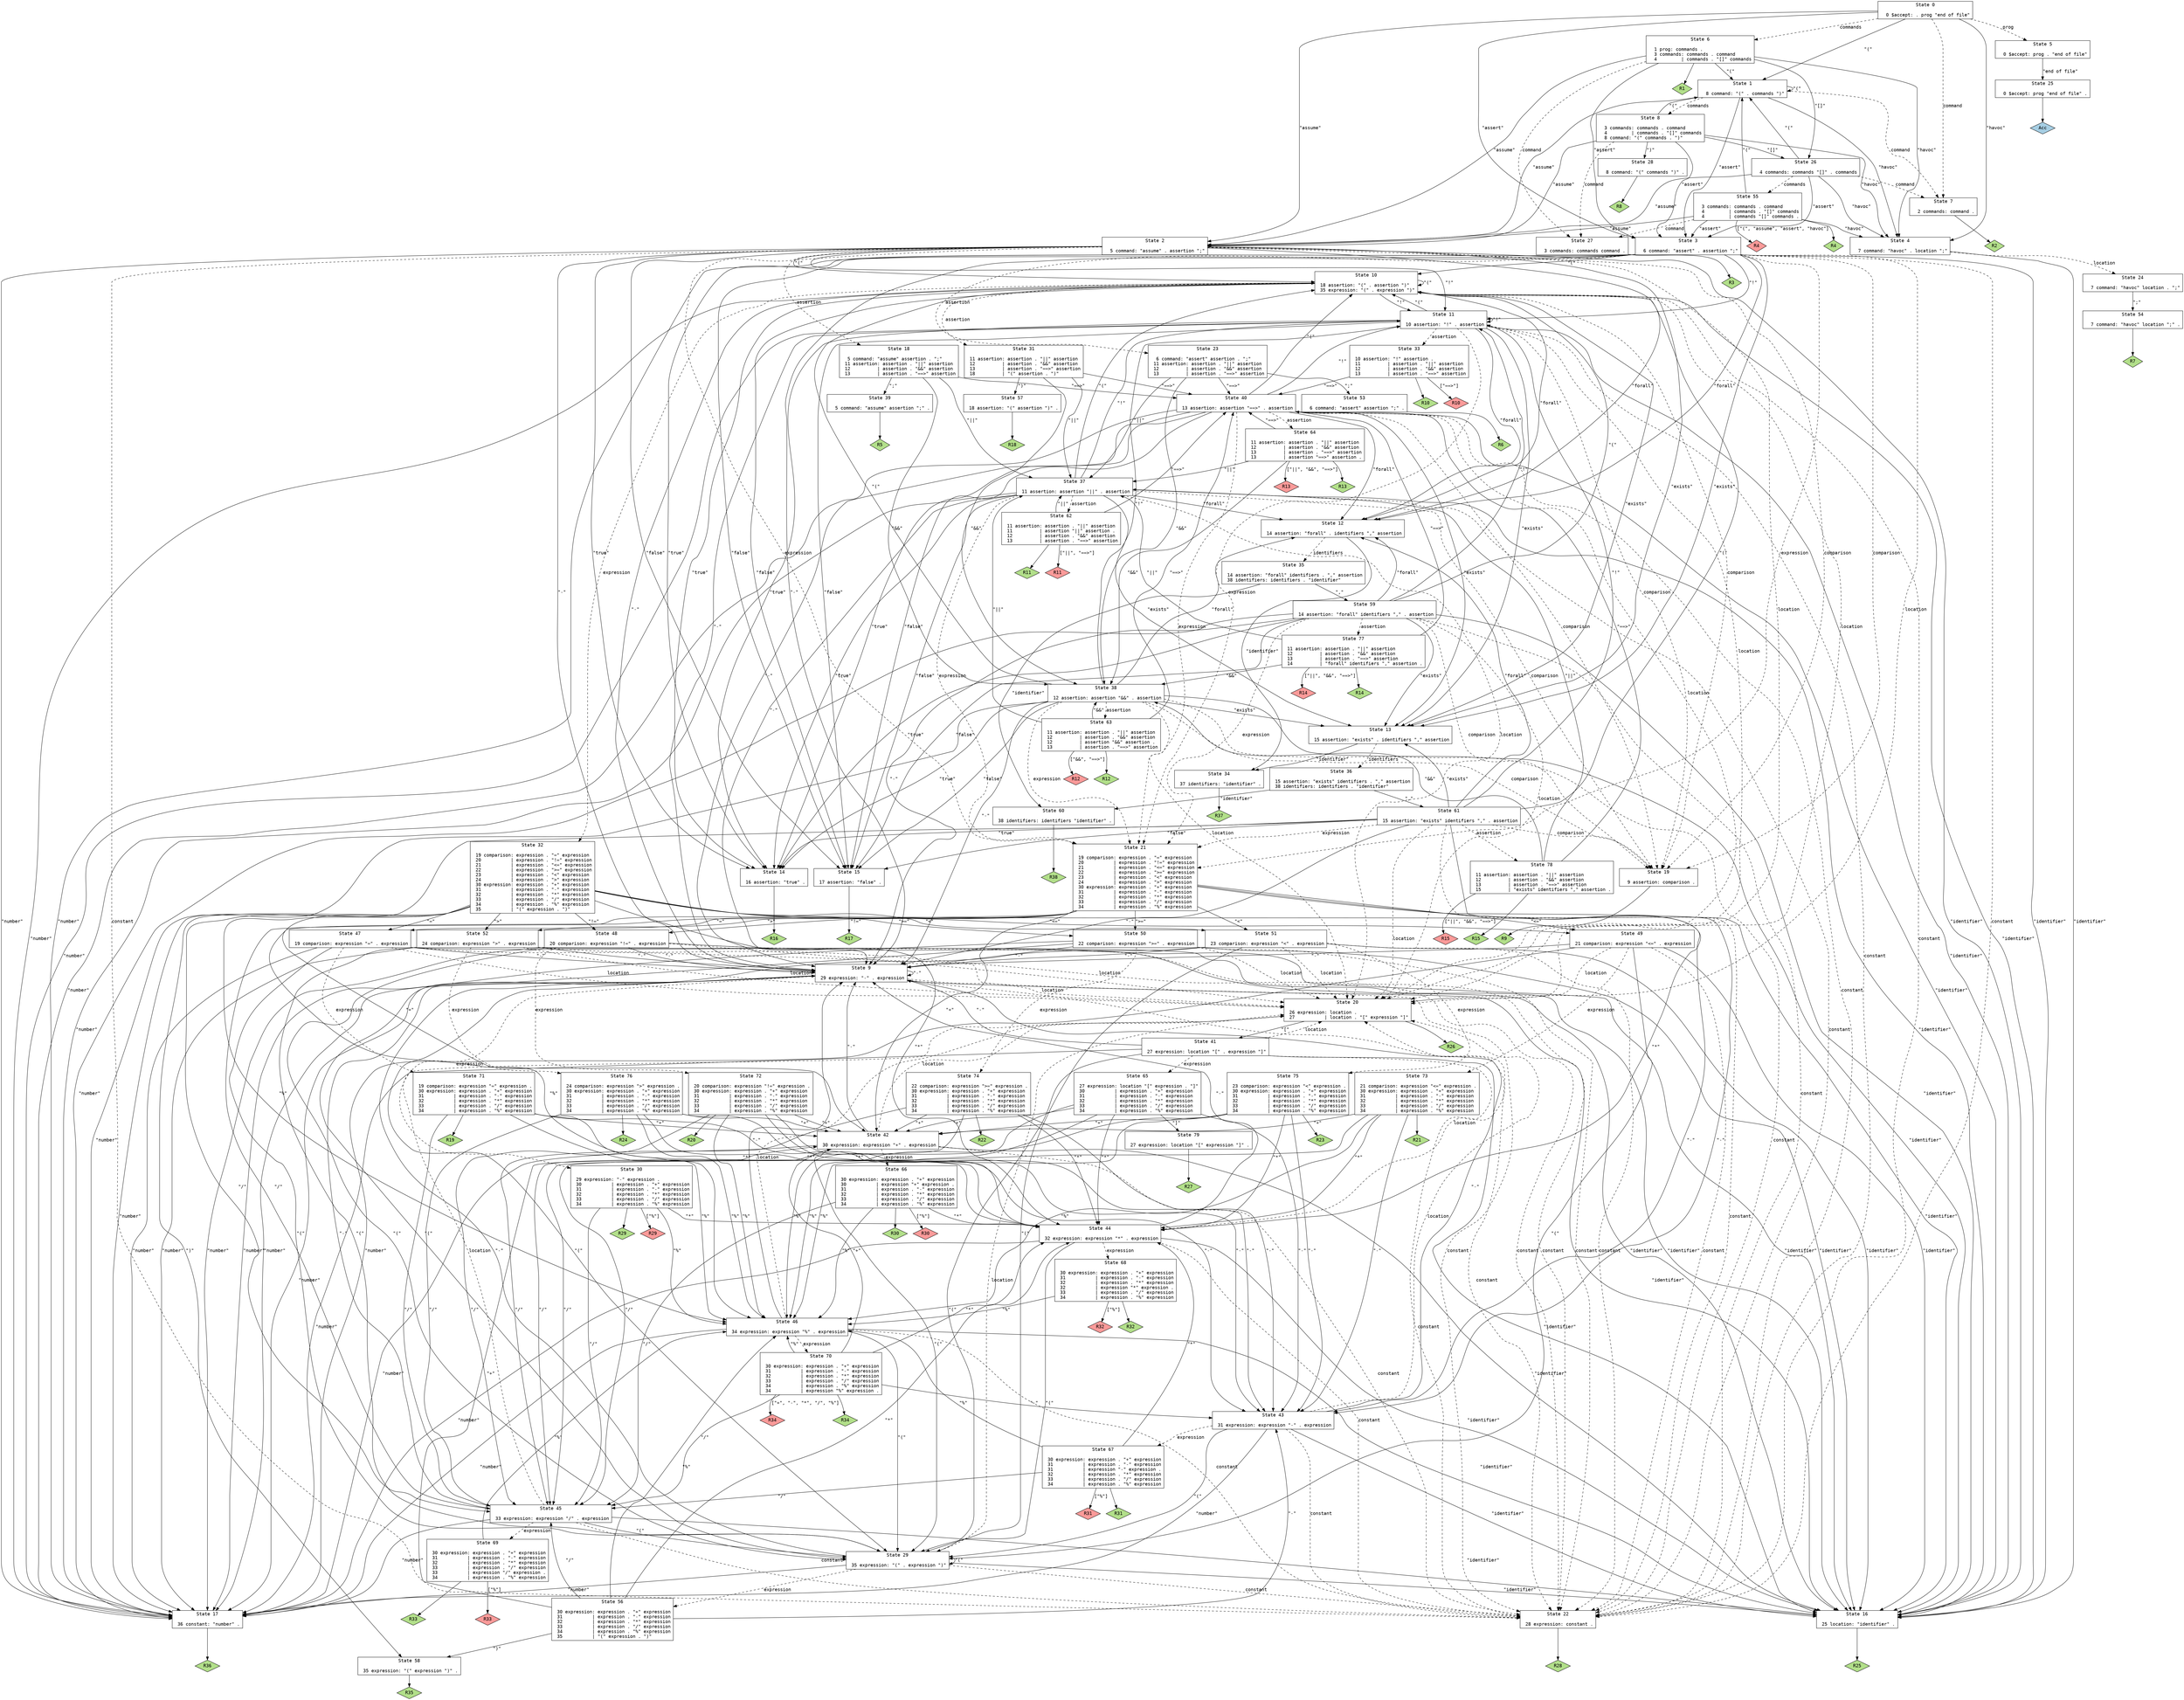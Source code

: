 // Generated by GNU Bison 3.4.
// Report bugs to <bug-bison@gnu.org>.
// Home page: <http://www.gnu.org/software/bison/>.

digraph "/home/ferhat/git/vc-gen/gc/gc-parser.yy"
{
  node [fontname = courier, shape = box, colorscheme = paired6]
  edge [fontname = courier]

  0 [label="State 0\n\l  0 $accept: . prog \"end of file\"\l"]
  0 -> 1 [style=solid label="\"(\""]
  0 -> 2 [style=solid label="\"assume\""]
  0 -> 3 [style=solid label="\"assert\""]
  0 -> 4 [style=solid label="\"havoc\""]
  0 -> 5 [style=dashed label="prog"]
  0 -> 6 [style=dashed label="commands"]
  0 -> 7 [style=dashed label="command"]
  1 [label="State 1\n\l  8 command: \"(\" . commands \")\"\l"]
  1 -> 1 [style=solid label="\"(\""]
  1 -> 2 [style=solid label="\"assume\""]
  1 -> 3 [style=solid label="\"assert\""]
  1 -> 4 [style=solid label="\"havoc\""]
  1 -> 8 [style=dashed label="commands"]
  1 -> 7 [style=dashed label="command"]
  2 [label="State 2\n\l  5 command: \"assume\" . assertion \";\"\l"]
  2 -> 9 [style=solid label="\"-\""]
  2 -> 10 [style=solid label="\"(\""]
  2 -> 11 [style=solid label="\"!\""]
  2 -> 12 [style=solid label="\"forall\""]
  2 -> 13 [style=solid label="\"exists\""]
  2 -> 14 [style=solid label="\"true\""]
  2 -> 15 [style=solid label="\"false\""]
  2 -> 16 [style=solid label="\"identifier\""]
  2 -> 17 [style=solid label="\"number\""]
  2 -> 18 [style=dashed label="assertion"]
  2 -> 19 [style=dashed label="comparison"]
  2 -> 20 [style=dashed label="location"]
  2 -> 21 [style=dashed label="expression"]
  2 -> 22 [style=dashed label="constant"]
  3 [label="State 3\n\l  6 command: \"assert\" . assertion \";\"\l"]
  3 -> 9 [style=solid label="\"-\""]
  3 -> 10 [style=solid label="\"(\""]
  3 -> 11 [style=solid label="\"!\""]
  3 -> 12 [style=solid label="\"forall\""]
  3 -> 13 [style=solid label="\"exists\""]
  3 -> 14 [style=solid label="\"true\""]
  3 -> 15 [style=solid label="\"false\""]
  3 -> 16 [style=solid label="\"identifier\""]
  3 -> 17 [style=solid label="\"number\""]
  3 -> 23 [style=dashed label="assertion"]
  3 -> 19 [style=dashed label="comparison"]
  3 -> 20 [style=dashed label="location"]
  3 -> 21 [style=dashed label="expression"]
  3 -> 22 [style=dashed label="constant"]
  4 [label="State 4\n\l  7 command: \"havoc\" . location \";\"\l"]
  4 -> 16 [style=solid label="\"identifier\""]
  4 -> 24 [style=dashed label="location"]
  5 [label="State 5\n\l  0 $accept: prog . \"end of file\"\l"]
  5 -> 25 [style=solid label="\"end of file\""]
  6 [label="State 6\n\l  1 prog: commands .\l  3 commands: commands . command\l  4         | commands . \"[]\" commands\l"]
  6 -> 1 [style=solid label="\"(\""]
  6 -> 2 [style=solid label="\"assume\""]
  6 -> 3 [style=solid label="\"assert\""]
  6 -> 4 [style=solid label="\"havoc\""]
  6 -> 26 [style=solid label="\"[]\""]
  6 -> 27 [style=dashed label="command"]
  6 -> "6R1" [style=solid]
 "6R1" [label="R1", fillcolor=3, shape=diamond, style=filled]
  7 [label="State 7\n\l  2 commands: command .\l"]
  7 -> "7R2" [style=solid]
 "7R2" [label="R2", fillcolor=3, shape=diamond, style=filled]
  8 [label="State 8\n\l  3 commands: commands . command\l  4         | commands . \"[]\" commands\l  8 command: \"(\" commands . \")\"\l"]
  8 -> 1 [style=solid label="\"(\""]
  8 -> 28 [style=solid label="\")\""]
  8 -> 2 [style=solid label="\"assume\""]
  8 -> 3 [style=solid label="\"assert\""]
  8 -> 4 [style=solid label="\"havoc\""]
  8 -> 26 [style=solid label="\"[]\""]
  8 -> 27 [style=dashed label="command"]
  9 [label="State 9\n\l 29 expression: \"-\" . expression\l"]
  9 -> 9 [style=solid label="\"-\""]
  9 -> 29 [style=solid label="\"(\""]
  9 -> 16 [style=solid label="\"identifier\""]
  9 -> 17 [style=solid label="\"number\""]
  9 -> 20 [style=dashed label="location"]
  9 -> 30 [style=dashed label="expression"]
  9 -> 22 [style=dashed label="constant"]
  10 [label="State 10\n\l 18 assertion: \"(\" . assertion \")\"\l 35 expression: \"(\" . expression \")\"\l"]
  10 -> 9 [style=solid label="\"-\""]
  10 -> 10 [style=solid label="\"(\""]
  10 -> 11 [style=solid label="\"!\""]
  10 -> 12 [style=solid label="\"forall\""]
  10 -> 13 [style=solid label="\"exists\""]
  10 -> 14 [style=solid label="\"true\""]
  10 -> 15 [style=solid label="\"false\""]
  10 -> 16 [style=solid label="\"identifier\""]
  10 -> 17 [style=solid label="\"number\""]
  10 -> 31 [style=dashed label="assertion"]
  10 -> 19 [style=dashed label="comparison"]
  10 -> 20 [style=dashed label="location"]
  10 -> 32 [style=dashed label="expression"]
  10 -> 22 [style=dashed label="constant"]
  11 [label="State 11\n\l 10 assertion: \"!\" . assertion\l"]
  11 -> 9 [style=solid label="\"-\""]
  11 -> 10 [style=solid label="\"(\""]
  11 -> 11 [style=solid label="\"!\""]
  11 -> 12 [style=solid label="\"forall\""]
  11 -> 13 [style=solid label="\"exists\""]
  11 -> 14 [style=solid label="\"true\""]
  11 -> 15 [style=solid label="\"false\""]
  11 -> 16 [style=solid label="\"identifier\""]
  11 -> 17 [style=solid label="\"number\""]
  11 -> 33 [style=dashed label="assertion"]
  11 -> 19 [style=dashed label="comparison"]
  11 -> 20 [style=dashed label="location"]
  11 -> 21 [style=dashed label="expression"]
  11 -> 22 [style=dashed label="constant"]
  12 [label="State 12\n\l 14 assertion: \"forall\" . identifiers \",\" assertion\l"]
  12 -> 34 [style=solid label="\"identifier\""]
  12 -> 35 [style=dashed label="identifiers"]
  13 [label="State 13\n\l 15 assertion: \"exists\" . identifiers \",\" assertion\l"]
  13 -> 34 [style=solid label="\"identifier\""]
  13 -> 36 [style=dashed label="identifiers"]
  14 [label="State 14\n\l 16 assertion: \"true\" .\l"]
  14 -> "14R16" [style=solid]
 "14R16" [label="R16", fillcolor=3, shape=diamond, style=filled]
  15 [label="State 15\n\l 17 assertion: \"false\" .\l"]
  15 -> "15R17" [style=solid]
 "15R17" [label="R17", fillcolor=3, shape=diamond, style=filled]
  16 [label="State 16\n\l 25 location: \"identifier\" .\l"]
  16 -> "16R25" [style=solid]
 "16R25" [label="R25", fillcolor=3, shape=diamond, style=filled]
  17 [label="State 17\n\l 36 constant: \"number\" .\l"]
  17 -> "17R36" [style=solid]
 "17R36" [label="R36", fillcolor=3, shape=diamond, style=filled]
  18 [label="State 18\n\l  5 command: \"assume\" assertion . \";\"\l 11 assertion: assertion . \"||\" assertion\l 12          | assertion . \"&&\" assertion\l 13          | assertion . \"==>\" assertion\l"]
  18 -> 37 [style=solid label="\"||\""]
  18 -> 38 [style=solid label="\"&&\""]
  18 -> 39 [style=solid label="\";\""]
  18 -> 40 [style=solid label="\"==>\""]
  19 [label="State 19\n\l  9 assertion: comparison .\l"]
  19 -> "19R9" [style=solid]
 "19R9" [label="R9", fillcolor=3, shape=diamond, style=filled]
  20 [label="State 20\n\l 26 expression: location .\l 27           | location . \"[\" expression \"]\"\l"]
  20 -> 41 [style=solid label="\"[\""]
  20 -> "20R26" [style=solid]
 "20R26" [label="R26", fillcolor=3, shape=diamond, style=filled]
  21 [label="State 21\n\l 19 comparison: expression . \"=\" expression\l 20           | expression . \"!=\" expression\l 21           | expression . \"<=\" expression\l 22           | expression . \">=\" expression\l 23           | expression . \"<\" expression\l 24           | expression . \">\" expression\l 30 expression: expression . \"+\" expression\l 31           | expression . \"-\" expression\l 32           | expression . \"*\" expression\l 33           | expression . \"/\" expression\l 34           | expression . \"%\" expression\l"]
  21 -> 42 [style=solid label="\"+\""]
  21 -> 43 [style=solid label="\"-\""]
  21 -> 44 [style=solid label="\"*\""]
  21 -> 45 [style=solid label="\"/\""]
  21 -> 46 [style=solid label="\"%\""]
  21 -> 47 [style=solid label="\"=\""]
  21 -> 48 [style=solid label="\"!=\""]
  21 -> 49 [style=solid label="\"<=\""]
  21 -> 50 [style=solid label="\">=\""]
  21 -> 51 [style=solid label="\"<\""]
  21 -> 52 [style=solid label="\">\""]
  22 [label="State 22\n\l 28 expression: constant .\l"]
  22 -> "22R28" [style=solid]
 "22R28" [label="R28", fillcolor=3, shape=diamond, style=filled]
  23 [label="State 23\n\l  6 command: \"assert\" assertion . \";\"\l 11 assertion: assertion . \"||\" assertion\l 12          | assertion . \"&&\" assertion\l 13          | assertion . \"==>\" assertion\l"]
  23 -> 37 [style=solid label="\"||\""]
  23 -> 38 [style=solid label="\"&&\""]
  23 -> 53 [style=solid label="\";\""]
  23 -> 40 [style=solid label="\"==>\""]
  24 [label="State 24\n\l  7 command: \"havoc\" location . \";\"\l"]
  24 -> 54 [style=solid label="\";\""]
  25 [label="State 25\n\l  0 $accept: prog \"end of file\" .\l"]
  25 -> "25R0" [style=solid]
 "25R0" [label="Acc", fillcolor=1, shape=diamond, style=filled]
  26 [label="State 26\n\l  4 commands: commands \"[]\" . commands\l"]
  26 -> 1 [style=solid label="\"(\""]
  26 -> 2 [style=solid label="\"assume\""]
  26 -> 3 [style=solid label="\"assert\""]
  26 -> 4 [style=solid label="\"havoc\""]
  26 -> 55 [style=dashed label="commands"]
  26 -> 7 [style=dashed label="command"]
  27 [label="State 27\n\l  3 commands: commands command .\l"]
  27 -> "27R3" [style=solid]
 "27R3" [label="R3", fillcolor=3, shape=diamond, style=filled]
  28 [label="State 28\n\l  8 command: \"(\" commands \")\" .\l"]
  28 -> "28R8" [style=solid]
 "28R8" [label="R8", fillcolor=3, shape=diamond, style=filled]
  29 [label="State 29\n\l 35 expression: \"(\" . expression \")\"\l"]
  29 -> 9 [style=solid label="\"-\""]
  29 -> 29 [style=solid label="\"(\""]
  29 -> 16 [style=solid label="\"identifier\""]
  29 -> 17 [style=solid label="\"number\""]
  29 -> 20 [style=dashed label="location"]
  29 -> 56 [style=dashed label="expression"]
  29 -> 22 [style=dashed label="constant"]
  30 [label="State 30\n\l 29 expression: \"-\" expression .\l 30           | expression . \"+\" expression\l 31           | expression . \"-\" expression\l 32           | expression . \"*\" expression\l 33           | expression . \"/\" expression\l 34           | expression . \"%\" expression\l"]
  30 -> 44 [style=solid label="\"*\""]
  30 -> 45 [style=solid label="\"/\""]
  30 -> 46 [style=solid label="\"%\""]
  30 -> "30R29d" [label="[\"%\"]", style=solid]
 "30R29d" [label="R29", fillcolor=5, shape=diamond, style=filled]
  30 -> "30R29" [style=solid]
 "30R29" [label="R29", fillcolor=3, shape=diamond, style=filled]
  31 [label="State 31\n\l 11 assertion: assertion . \"||\" assertion\l 12          | assertion . \"&&\" assertion\l 13          | assertion . \"==>\" assertion\l 18          | \"(\" assertion . \")\"\l"]
  31 -> 57 [style=solid label="\")\""]
  31 -> 37 [style=solid label="\"||\""]
  31 -> 38 [style=solid label="\"&&\""]
  31 -> 40 [style=solid label="\"==>\""]
  32 [label="State 32\n\l 19 comparison: expression . \"=\" expression\l 20           | expression . \"!=\" expression\l 21           | expression . \"<=\" expression\l 22           | expression . \">=\" expression\l 23           | expression . \"<\" expression\l 24           | expression . \">\" expression\l 30 expression: expression . \"+\" expression\l 31           | expression . \"-\" expression\l 32           | expression . \"*\" expression\l 33           | expression . \"/\" expression\l 34           | expression . \"%\" expression\l 35           | \"(\" expression . \")\"\l"]
  32 -> 42 [style=solid label="\"+\""]
  32 -> 43 [style=solid label="\"-\""]
  32 -> 44 [style=solid label="\"*\""]
  32 -> 45 [style=solid label="\"/\""]
  32 -> 46 [style=solid label="\"%\""]
  32 -> 58 [style=solid label="\")\""]
  32 -> 47 [style=solid label="\"=\""]
  32 -> 48 [style=solid label="\"!=\""]
  32 -> 49 [style=solid label="\"<=\""]
  32 -> 50 [style=solid label="\">=\""]
  32 -> 51 [style=solid label="\"<\""]
  32 -> 52 [style=solid label="\">\""]
  33 [label="State 33\n\l 10 assertion: \"!\" assertion .\l 11          | assertion . \"||\" assertion\l 12          | assertion . \"&&\" assertion\l 13          | assertion . \"==>\" assertion\l"]
  33 -> 40 [style=solid label="\"==>\""]
  33 -> "33R10d" [label="[\"==>\"]", style=solid]
 "33R10d" [label="R10", fillcolor=5, shape=diamond, style=filled]
  33 -> "33R10" [style=solid]
 "33R10" [label="R10", fillcolor=3, shape=diamond, style=filled]
  34 [label="State 34\n\l 37 identifiers: \"identifier\" .\l"]
  34 -> "34R37" [style=solid]
 "34R37" [label="R37", fillcolor=3, shape=diamond, style=filled]
  35 [label="State 35\n\l 14 assertion: \"forall\" identifiers . \",\" assertion\l 38 identifiers: identifiers . \"identifier\"\l"]
  35 -> 59 [style=solid label="\",\""]
  35 -> 60 [style=solid label="\"identifier\""]
  36 [label="State 36\n\l 15 assertion: \"exists\" identifiers . \",\" assertion\l 38 identifiers: identifiers . \"identifier\"\l"]
  36 -> 61 [style=solid label="\",\""]
  36 -> 60 [style=solid label="\"identifier\""]
  37 [label="State 37\n\l 11 assertion: assertion \"||\" . assertion\l"]
  37 -> 9 [style=solid label="\"-\""]
  37 -> 10 [style=solid label="\"(\""]
  37 -> 11 [style=solid label="\"!\""]
  37 -> 12 [style=solid label="\"forall\""]
  37 -> 13 [style=solid label="\"exists\""]
  37 -> 14 [style=solid label="\"true\""]
  37 -> 15 [style=solid label="\"false\""]
  37 -> 16 [style=solid label="\"identifier\""]
  37 -> 17 [style=solid label="\"number\""]
  37 -> 62 [style=dashed label="assertion"]
  37 -> 19 [style=dashed label="comparison"]
  37 -> 20 [style=dashed label="location"]
  37 -> 21 [style=dashed label="expression"]
  37 -> 22 [style=dashed label="constant"]
  38 [label="State 38\n\l 12 assertion: assertion \"&&\" . assertion\l"]
  38 -> 9 [style=solid label="\"-\""]
  38 -> 10 [style=solid label="\"(\""]
  38 -> 11 [style=solid label="\"!\""]
  38 -> 12 [style=solid label="\"forall\""]
  38 -> 13 [style=solid label="\"exists\""]
  38 -> 14 [style=solid label="\"true\""]
  38 -> 15 [style=solid label="\"false\""]
  38 -> 16 [style=solid label="\"identifier\""]
  38 -> 17 [style=solid label="\"number\""]
  38 -> 63 [style=dashed label="assertion"]
  38 -> 19 [style=dashed label="comparison"]
  38 -> 20 [style=dashed label="location"]
  38 -> 21 [style=dashed label="expression"]
  38 -> 22 [style=dashed label="constant"]
  39 [label="State 39\n\l  5 command: \"assume\" assertion \";\" .\l"]
  39 -> "39R5" [style=solid]
 "39R5" [label="R5", fillcolor=3, shape=diamond, style=filled]
  40 [label="State 40\n\l 13 assertion: assertion \"==>\" . assertion\l"]
  40 -> 9 [style=solid label="\"-\""]
  40 -> 10 [style=solid label="\"(\""]
  40 -> 11 [style=solid label="\"!\""]
  40 -> 12 [style=solid label="\"forall\""]
  40 -> 13 [style=solid label="\"exists\""]
  40 -> 14 [style=solid label="\"true\""]
  40 -> 15 [style=solid label="\"false\""]
  40 -> 16 [style=solid label="\"identifier\""]
  40 -> 17 [style=solid label="\"number\""]
  40 -> 64 [style=dashed label="assertion"]
  40 -> 19 [style=dashed label="comparison"]
  40 -> 20 [style=dashed label="location"]
  40 -> 21 [style=dashed label="expression"]
  40 -> 22 [style=dashed label="constant"]
  41 [label="State 41\n\l 27 expression: location \"[\" . expression \"]\"\l"]
  41 -> 9 [style=solid label="\"-\""]
  41 -> 29 [style=solid label="\"(\""]
  41 -> 16 [style=solid label="\"identifier\""]
  41 -> 17 [style=solid label="\"number\""]
  41 -> 20 [style=dashed label="location"]
  41 -> 65 [style=dashed label="expression"]
  41 -> 22 [style=dashed label="constant"]
  42 [label="State 42\n\l 30 expression: expression \"+\" . expression\l"]
  42 -> 9 [style=solid label="\"-\""]
  42 -> 29 [style=solid label="\"(\""]
  42 -> 16 [style=solid label="\"identifier\""]
  42 -> 17 [style=solid label="\"number\""]
  42 -> 20 [style=dashed label="location"]
  42 -> 66 [style=dashed label="expression"]
  42 -> 22 [style=dashed label="constant"]
  43 [label="State 43\n\l 31 expression: expression \"-\" . expression\l"]
  43 -> 9 [style=solid label="\"-\""]
  43 -> 29 [style=solid label="\"(\""]
  43 -> 16 [style=solid label="\"identifier\""]
  43 -> 17 [style=solid label="\"number\""]
  43 -> 20 [style=dashed label="location"]
  43 -> 67 [style=dashed label="expression"]
  43 -> 22 [style=dashed label="constant"]
  44 [label="State 44\n\l 32 expression: expression \"*\" . expression\l"]
  44 -> 9 [style=solid label="\"-\""]
  44 -> 29 [style=solid label="\"(\""]
  44 -> 16 [style=solid label="\"identifier\""]
  44 -> 17 [style=solid label="\"number\""]
  44 -> 20 [style=dashed label="location"]
  44 -> 68 [style=dashed label="expression"]
  44 -> 22 [style=dashed label="constant"]
  45 [label="State 45\n\l 33 expression: expression \"/\" . expression\l"]
  45 -> 9 [style=solid label="\"-\""]
  45 -> 29 [style=solid label="\"(\""]
  45 -> 16 [style=solid label="\"identifier\""]
  45 -> 17 [style=solid label="\"number\""]
  45 -> 20 [style=dashed label="location"]
  45 -> 69 [style=dashed label="expression"]
  45 -> 22 [style=dashed label="constant"]
  46 [label="State 46\n\l 34 expression: expression \"%\" . expression\l"]
  46 -> 9 [style=solid label="\"-\""]
  46 -> 29 [style=solid label="\"(\""]
  46 -> 16 [style=solid label="\"identifier\""]
  46 -> 17 [style=solid label="\"number\""]
  46 -> 20 [style=dashed label="location"]
  46 -> 70 [style=dashed label="expression"]
  46 -> 22 [style=dashed label="constant"]
  47 [label="State 47\n\l 19 comparison: expression \"=\" . expression\l"]
  47 -> 9 [style=solid label="\"-\""]
  47 -> 29 [style=solid label="\"(\""]
  47 -> 16 [style=solid label="\"identifier\""]
  47 -> 17 [style=solid label="\"number\""]
  47 -> 20 [style=dashed label="location"]
  47 -> 71 [style=dashed label="expression"]
  47 -> 22 [style=dashed label="constant"]
  48 [label="State 48\n\l 20 comparison: expression \"!=\" . expression\l"]
  48 -> 9 [style=solid label="\"-\""]
  48 -> 29 [style=solid label="\"(\""]
  48 -> 16 [style=solid label="\"identifier\""]
  48 -> 17 [style=solid label="\"number\""]
  48 -> 20 [style=dashed label="location"]
  48 -> 72 [style=dashed label="expression"]
  48 -> 22 [style=dashed label="constant"]
  49 [label="State 49\n\l 21 comparison: expression \"<=\" . expression\l"]
  49 -> 9 [style=solid label="\"-\""]
  49 -> 29 [style=solid label="\"(\""]
  49 -> 16 [style=solid label="\"identifier\""]
  49 -> 17 [style=solid label="\"number\""]
  49 -> 20 [style=dashed label="location"]
  49 -> 73 [style=dashed label="expression"]
  49 -> 22 [style=dashed label="constant"]
  50 [label="State 50\n\l 22 comparison: expression \">=\" . expression\l"]
  50 -> 9 [style=solid label="\"-\""]
  50 -> 29 [style=solid label="\"(\""]
  50 -> 16 [style=solid label="\"identifier\""]
  50 -> 17 [style=solid label="\"number\""]
  50 -> 20 [style=dashed label="location"]
  50 -> 74 [style=dashed label="expression"]
  50 -> 22 [style=dashed label="constant"]
  51 [label="State 51\n\l 23 comparison: expression \"<\" . expression\l"]
  51 -> 9 [style=solid label="\"-\""]
  51 -> 29 [style=solid label="\"(\""]
  51 -> 16 [style=solid label="\"identifier\""]
  51 -> 17 [style=solid label="\"number\""]
  51 -> 20 [style=dashed label="location"]
  51 -> 75 [style=dashed label="expression"]
  51 -> 22 [style=dashed label="constant"]
  52 [label="State 52\n\l 24 comparison: expression \">\" . expression\l"]
  52 -> 9 [style=solid label="\"-\""]
  52 -> 29 [style=solid label="\"(\""]
  52 -> 16 [style=solid label="\"identifier\""]
  52 -> 17 [style=solid label="\"number\""]
  52 -> 20 [style=dashed label="location"]
  52 -> 76 [style=dashed label="expression"]
  52 -> 22 [style=dashed label="constant"]
  53 [label="State 53\n\l  6 command: \"assert\" assertion \";\" .\l"]
  53 -> "53R6" [style=solid]
 "53R6" [label="R6", fillcolor=3, shape=diamond, style=filled]
  54 [label="State 54\n\l  7 command: \"havoc\" location \";\" .\l"]
  54 -> "54R7" [style=solid]
 "54R7" [label="R7", fillcolor=3, shape=diamond, style=filled]
  55 [label="State 55\n\l  3 commands: commands . command\l  4         | commands . \"[]\" commands\l  4         | commands \"[]\" commands .\l"]
  55 -> 1 [style=solid label="\"(\""]
  55 -> 2 [style=solid label="\"assume\""]
  55 -> 3 [style=solid label="\"assert\""]
  55 -> 4 [style=solid label="\"havoc\""]
  55 -> 27 [style=dashed label="command"]
  55 -> "55R4d" [label="[\"(\", \"assume\", \"assert\", \"havoc\"]", style=solid]
 "55R4d" [label="R4", fillcolor=5, shape=diamond, style=filled]
  55 -> "55R4" [style=solid]
 "55R4" [label="R4", fillcolor=3, shape=diamond, style=filled]
  56 [label="State 56\n\l 30 expression: expression . \"+\" expression\l 31           | expression . \"-\" expression\l 32           | expression . \"*\" expression\l 33           | expression . \"/\" expression\l 34           | expression . \"%\" expression\l 35           | \"(\" expression . \")\"\l"]
  56 -> 42 [style=solid label="\"+\""]
  56 -> 43 [style=solid label="\"-\""]
  56 -> 44 [style=solid label="\"*\""]
  56 -> 45 [style=solid label="\"/\""]
  56 -> 46 [style=solid label="\"%\""]
  56 -> 58 [style=solid label="\")\""]
  57 [label="State 57\n\l 18 assertion: \"(\" assertion \")\" .\l"]
  57 -> "57R18" [style=solid]
 "57R18" [label="R18", fillcolor=3, shape=diamond, style=filled]
  58 [label="State 58\n\l 35 expression: \"(\" expression \")\" .\l"]
  58 -> "58R35" [style=solid]
 "58R35" [label="R35", fillcolor=3, shape=diamond, style=filled]
  59 [label="State 59\n\l 14 assertion: \"forall\" identifiers \",\" . assertion\l"]
  59 -> 9 [style=solid label="\"-\""]
  59 -> 10 [style=solid label="\"(\""]
  59 -> 11 [style=solid label="\"!\""]
  59 -> 12 [style=solid label="\"forall\""]
  59 -> 13 [style=solid label="\"exists\""]
  59 -> 14 [style=solid label="\"true\""]
  59 -> 15 [style=solid label="\"false\""]
  59 -> 16 [style=solid label="\"identifier\""]
  59 -> 17 [style=solid label="\"number\""]
  59 -> 77 [style=dashed label="assertion"]
  59 -> 19 [style=dashed label="comparison"]
  59 -> 20 [style=dashed label="location"]
  59 -> 21 [style=dashed label="expression"]
  59 -> 22 [style=dashed label="constant"]
  60 [label="State 60\n\l 38 identifiers: identifiers \"identifier\" .\l"]
  60 -> "60R38" [style=solid]
 "60R38" [label="R38", fillcolor=3, shape=diamond, style=filled]
  61 [label="State 61\n\l 15 assertion: \"exists\" identifiers \",\" . assertion\l"]
  61 -> 9 [style=solid label="\"-\""]
  61 -> 10 [style=solid label="\"(\""]
  61 -> 11 [style=solid label="\"!\""]
  61 -> 12 [style=solid label="\"forall\""]
  61 -> 13 [style=solid label="\"exists\""]
  61 -> 14 [style=solid label="\"true\""]
  61 -> 15 [style=solid label="\"false\""]
  61 -> 16 [style=solid label="\"identifier\""]
  61 -> 17 [style=solid label="\"number\""]
  61 -> 78 [style=dashed label="assertion"]
  61 -> 19 [style=dashed label="comparison"]
  61 -> 20 [style=dashed label="location"]
  61 -> 21 [style=dashed label="expression"]
  61 -> 22 [style=dashed label="constant"]
  62 [label="State 62\n\l 11 assertion: assertion . \"||\" assertion\l 11          | assertion \"||\" assertion .\l 12          | assertion . \"&&\" assertion\l 13          | assertion . \"==>\" assertion\l"]
  62 -> 37 [style=solid label="\"||\""]
  62 -> 40 [style=solid label="\"==>\""]
  62 -> "62R11d" [label="[\"||\", \"==>\"]", style=solid]
 "62R11d" [label="R11", fillcolor=5, shape=diamond, style=filled]
  62 -> "62R11" [style=solid]
 "62R11" [label="R11", fillcolor=3, shape=diamond, style=filled]
  63 [label="State 63\n\l 11 assertion: assertion . \"||\" assertion\l 12          | assertion . \"&&\" assertion\l 12          | assertion \"&&\" assertion .\l 13          | assertion . \"==>\" assertion\l"]
  63 -> 37 [style=solid label="\"||\""]
  63 -> 38 [style=solid label="\"&&\""]
  63 -> 40 [style=solid label="\"==>\""]
  63 -> "63R12d" [label="[\"&&\", \"==>\"]", style=solid]
 "63R12d" [label="R12", fillcolor=5, shape=diamond, style=filled]
  63 -> "63R12" [style=solid]
 "63R12" [label="R12", fillcolor=3, shape=diamond, style=filled]
  64 [label="State 64\n\l 11 assertion: assertion . \"||\" assertion\l 12          | assertion . \"&&\" assertion\l 13          | assertion . \"==>\" assertion\l 13          | assertion \"==>\" assertion .\l"]
  64 -> 37 [style=solid label="\"||\""]
  64 -> 38 [style=solid label="\"&&\""]
  64 -> 40 [style=solid label="\"==>\""]
  64 -> "64R13d" [label="[\"||\", \"&&\", \"==>\"]", style=solid]
 "64R13d" [label="R13", fillcolor=5, shape=diamond, style=filled]
  64 -> "64R13" [style=solid]
 "64R13" [label="R13", fillcolor=3, shape=diamond, style=filled]
  65 [label="State 65\n\l 27 expression: location \"[\" expression . \"]\"\l 30           | expression . \"+\" expression\l 31           | expression . \"-\" expression\l 32           | expression . \"*\" expression\l 33           | expression . \"/\" expression\l 34           | expression . \"%\" expression\l"]
  65 -> 42 [style=solid label="\"+\""]
  65 -> 43 [style=solid label="\"-\""]
  65 -> 44 [style=solid label="\"*\""]
  65 -> 45 [style=solid label="\"/\""]
  65 -> 46 [style=solid label="\"%\""]
  65 -> 79 [style=solid label="\"]\""]
  66 [label="State 66\n\l 30 expression: expression . \"+\" expression\l 30           | expression \"+\" expression .\l 31           | expression . \"-\" expression\l 32           | expression . \"*\" expression\l 33           | expression . \"/\" expression\l 34           | expression . \"%\" expression\l"]
  66 -> 44 [style=solid label="\"*\""]
  66 -> 45 [style=solid label="\"/\""]
  66 -> 46 [style=solid label="\"%\""]
  66 -> "66R30d" [label="[\"%\"]", style=solid]
 "66R30d" [label="R30", fillcolor=5, shape=diamond, style=filled]
  66 -> "66R30" [style=solid]
 "66R30" [label="R30", fillcolor=3, shape=diamond, style=filled]
  67 [label="State 67\n\l 30 expression: expression . \"+\" expression\l 31           | expression . \"-\" expression\l 31           | expression \"-\" expression .\l 32           | expression . \"*\" expression\l 33           | expression . \"/\" expression\l 34           | expression . \"%\" expression\l"]
  67 -> 44 [style=solid label="\"*\""]
  67 -> 45 [style=solid label="\"/\""]
  67 -> 46 [style=solid label="\"%\""]
  67 -> "67R31d" [label="[\"%\"]", style=solid]
 "67R31d" [label="R31", fillcolor=5, shape=diamond, style=filled]
  67 -> "67R31" [style=solid]
 "67R31" [label="R31", fillcolor=3, shape=diamond, style=filled]
  68 [label="State 68\n\l 30 expression: expression . \"+\" expression\l 31           | expression . \"-\" expression\l 32           | expression . \"*\" expression\l 32           | expression \"*\" expression .\l 33           | expression . \"/\" expression\l 34           | expression . \"%\" expression\l"]
  68 -> 46 [style=solid label="\"%\""]
  68 -> "68R32d" [label="[\"%\"]", style=solid]
 "68R32d" [label="R32", fillcolor=5, shape=diamond, style=filled]
  68 -> "68R32" [style=solid]
 "68R32" [label="R32", fillcolor=3, shape=diamond, style=filled]
  69 [label="State 69\n\l 30 expression: expression . \"+\" expression\l 31           | expression . \"-\" expression\l 32           | expression . \"*\" expression\l 33           | expression . \"/\" expression\l 33           | expression \"/\" expression .\l 34           | expression . \"%\" expression\l"]
  69 -> 46 [style=solid label="\"%\""]
  69 -> "69R33d" [label="[\"%\"]", style=solid]
 "69R33d" [label="R33", fillcolor=5, shape=diamond, style=filled]
  69 -> "69R33" [style=solid]
 "69R33" [label="R33", fillcolor=3, shape=diamond, style=filled]
  70 [label="State 70\n\l 30 expression: expression . \"+\" expression\l 31           | expression . \"-\" expression\l 32           | expression . \"*\" expression\l 33           | expression . \"/\" expression\l 34           | expression . \"%\" expression\l 34           | expression \"%\" expression .\l"]
  70 -> 42 [style=solid label="\"+\""]
  70 -> 43 [style=solid label="\"-\""]
  70 -> 44 [style=solid label="\"*\""]
  70 -> 45 [style=solid label="\"/\""]
  70 -> 46 [style=solid label="\"%\""]
  70 -> "70R34d" [label="[\"+\", \"-\", \"*\", \"/\", \"%\"]", style=solid]
 "70R34d" [label="R34", fillcolor=5, shape=diamond, style=filled]
  70 -> "70R34" [style=solid]
 "70R34" [label="R34", fillcolor=3, shape=diamond, style=filled]
  71 [label="State 71\n\l 19 comparison: expression \"=\" expression .\l 30 expression: expression . \"+\" expression\l 31           | expression . \"-\" expression\l 32           | expression . \"*\" expression\l 33           | expression . \"/\" expression\l 34           | expression . \"%\" expression\l"]
  71 -> 42 [style=solid label="\"+\""]
  71 -> 43 [style=solid label="\"-\""]
  71 -> 44 [style=solid label="\"*\""]
  71 -> 45 [style=solid label="\"/\""]
  71 -> 46 [style=solid label="\"%\""]
  71 -> "71R19" [style=solid]
 "71R19" [label="R19", fillcolor=3, shape=diamond, style=filled]
  72 [label="State 72\n\l 20 comparison: expression \"!=\" expression .\l 30 expression: expression . \"+\" expression\l 31           | expression . \"-\" expression\l 32           | expression . \"*\" expression\l 33           | expression . \"/\" expression\l 34           | expression . \"%\" expression\l"]
  72 -> 42 [style=solid label="\"+\""]
  72 -> 43 [style=solid label="\"-\""]
  72 -> 44 [style=solid label="\"*\""]
  72 -> 45 [style=solid label="\"/\""]
  72 -> 46 [style=solid label="\"%\""]
  72 -> "72R20" [style=solid]
 "72R20" [label="R20", fillcolor=3, shape=diamond, style=filled]
  73 [label="State 73\n\l 21 comparison: expression \"<=\" expression .\l 30 expression: expression . \"+\" expression\l 31           | expression . \"-\" expression\l 32           | expression . \"*\" expression\l 33           | expression . \"/\" expression\l 34           | expression . \"%\" expression\l"]
  73 -> 42 [style=solid label="\"+\""]
  73 -> 43 [style=solid label="\"-\""]
  73 -> 44 [style=solid label="\"*\""]
  73 -> 45 [style=solid label="\"/\""]
  73 -> 46 [style=solid label="\"%\""]
  73 -> "73R21" [style=solid]
 "73R21" [label="R21", fillcolor=3, shape=diamond, style=filled]
  74 [label="State 74\n\l 22 comparison: expression \">=\" expression .\l 30 expression: expression . \"+\" expression\l 31           | expression . \"-\" expression\l 32           | expression . \"*\" expression\l 33           | expression . \"/\" expression\l 34           | expression . \"%\" expression\l"]
  74 -> 42 [style=solid label="\"+\""]
  74 -> 43 [style=solid label="\"-\""]
  74 -> 44 [style=solid label="\"*\""]
  74 -> 45 [style=solid label="\"/\""]
  74 -> 46 [style=solid label="\"%\""]
  74 -> "74R22" [style=solid]
 "74R22" [label="R22", fillcolor=3, shape=diamond, style=filled]
  75 [label="State 75\n\l 23 comparison: expression \"<\" expression .\l 30 expression: expression . \"+\" expression\l 31           | expression . \"-\" expression\l 32           | expression . \"*\" expression\l 33           | expression . \"/\" expression\l 34           | expression . \"%\" expression\l"]
  75 -> 42 [style=solid label="\"+\""]
  75 -> 43 [style=solid label="\"-\""]
  75 -> 44 [style=solid label="\"*\""]
  75 -> 45 [style=solid label="\"/\""]
  75 -> 46 [style=solid label="\"%\""]
  75 -> "75R23" [style=solid]
 "75R23" [label="R23", fillcolor=3, shape=diamond, style=filled]
  76 [label="State 76\n\l 24 comparison: expression \">\" expression .\l 30 expression: expression . \"+\" expression\l 31           | expression . \"-\" expression\l 32           | expression . \"*\" expression\l 33           | expression . \"/\" expression\l 34           | expression . \"%\" expression\l"]
  76 -> 42 [style=solid label="\"+\""]
  76 -> 43 [style=solid label="\"-\""]
  76 -> 44 [style=solid label="\"*\""]
  76 -> 45 [style=solid label="\"/\""]
  76 -> 46 [style=solid label="\"%\""]
  76 -> "76R24" [style=solid]
 "76R24" [label="R24", fillcolor=3, shape=diamond, style=filled]
  77 [label="State 77\n\l 11 assertion: assertion . \"||\" assertion\l 12          | assertion . \"&&\" assertion\l 13          | assertion . \"==>\" assertion\l 14          | \"forall\" identifiers \",\" assertion .\l"]
  77 -> 37 [style=solid label="\"||\""]
  77 -> 38 [style=solid label="\"&&\""]
  77 -> 40 [style=solid label="\"==>\""]
  77 -> "77R14d" [label="[\"||\", \"&&\", \"==>\"]", style=solid]
 "77R14d" [label="R14", fillcolor=5, shape=diamond, style=filled]
  77 -> "77R14" [style=solid]
 "77R14" [label="R14", fillcolor=3, shape=diamond, style=filled]
  78 [label="State 78\n\l 11 assertion: assertion . \"||\" assertion\l 12          | assertion . \"&&\" assertion\l 13          | assertion . \"==>\" assertion\l 15          | \"exists\" identifiers \",\" assertion .\l"]
  78 -> 37 [style=solid label="\"||\""]
  78 -> 38 [style=solid label="\"&&\""]
  78 -> 40 [style=solid label="\"==>\""]
  78 -> "78R15d" [label="[\"||\", \"&&\", \"==>\"]", style=solid]
 "78R15d" [label="R15", fillcolor=5, shape=diamond, style=filled]
  78 -> "78R15" [style=solid]
 "78R15" [label="R15", fillcolor=3, shape=diamond, style=filled]
  79 [label="State 79\n\l 27 expression: location \"[\" expression \"]\" .\l"]
  79 -> "79R27" [style=solid]
 "79R27" [label="R27", fillcolor=3, shape=diamond, style=filled]
}
